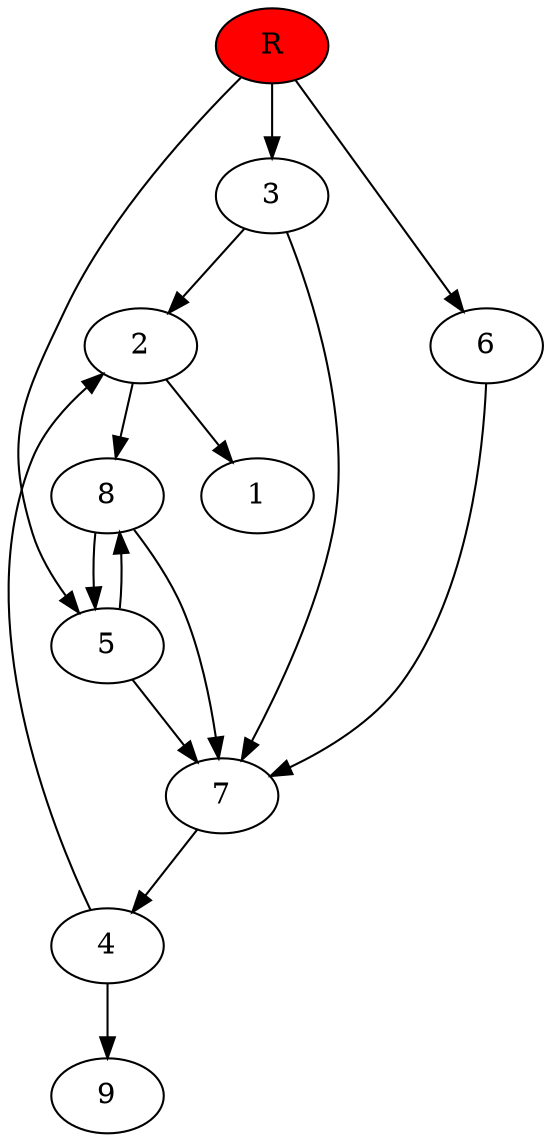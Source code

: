 digraph prb54481 {
	1
	2
	3
	4
	5
	6
	7
	8
	R [fillcolor="#ff0000" style=filled]
	2 -> 1
	2 -> 8
	3 -> 2
	3 -> 7
	4 -> 2
	4 -> 9
	5 -> 7
	5 -> 8
	6 -> 7
	7 -> 4
	8 -> 5
	8 -> 7
	R -> 3
	R -> 5
	R -> 6
}
